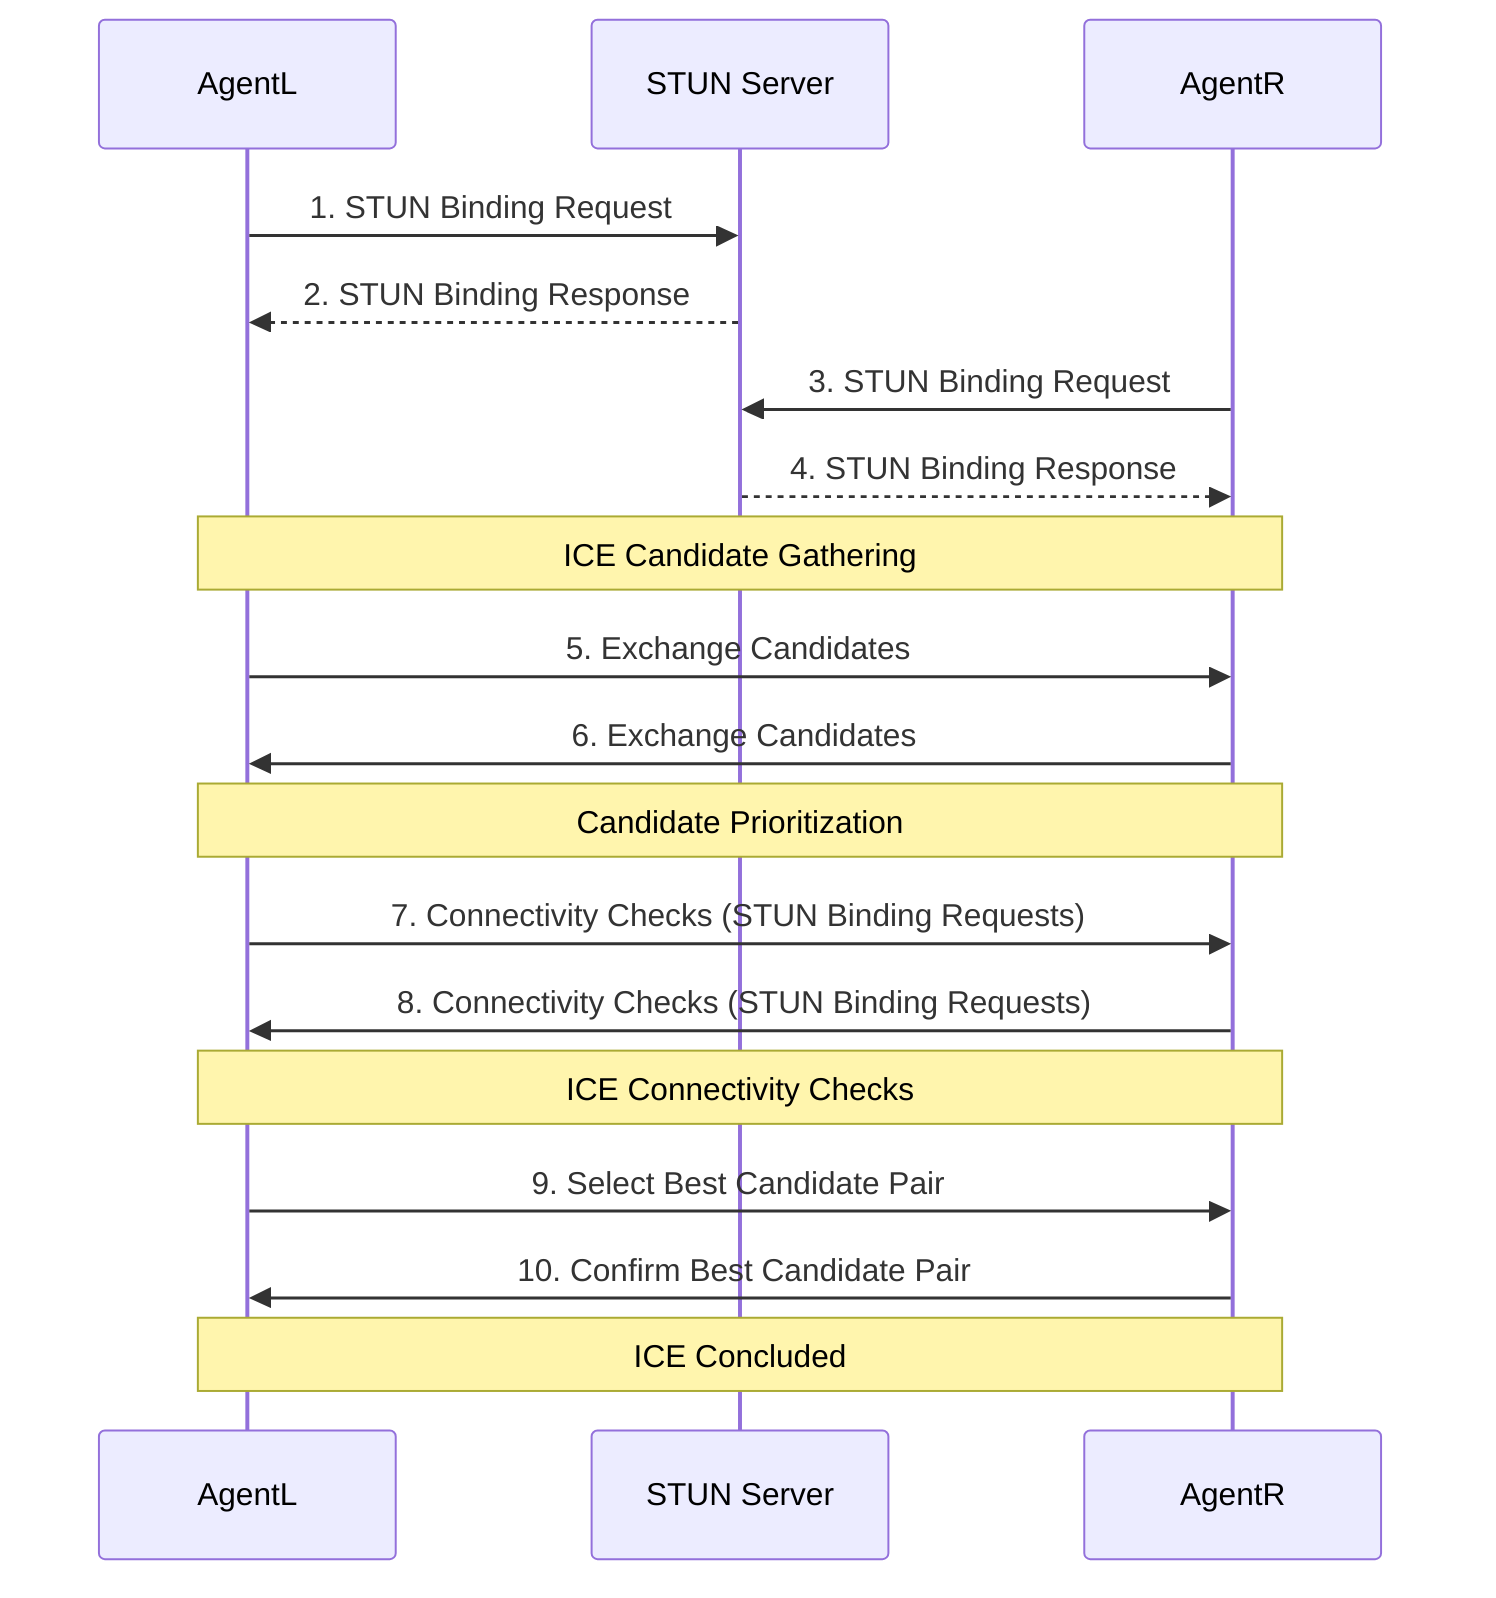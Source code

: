 sequenceDiagram
    participant AgentL
    participant STUN Server
    participant AgentR

    AgentL->>STUN Server: 1. STUN Binding Request
    STUN Server-->>AgentL: 2. STUN Binding Response
    AgentR->>STUN Server: 3. STUN Binding Request
    STUN Server-->>AgentR: 4. STUN Binding Response
    
    Note over AgentL,AgentR: ICE Candidate Gathering

    AgentL->>AgentR: 5. Exchange Candidates
    AgentR->>AgentL: 6. Exchange Candidates

    Note over AgentL,AgentR: Candidate Prioritization

    AgentL->>AgentR: 7. Connectivity Checks (STUN Binding Requests)
    AgentR->>AgentL: 8. Connectivity Checks (STUN Binding Requests)

    Note over AgentL,AgentR: ICE Connectivity Checks

    AgentL->>AgentR: 9. Select Best Candidate Pair
    AgentR->>AgentL: 10. Confirm Best Candidate Pair

    Note over AgentL,AgentR: ICE Concluded
